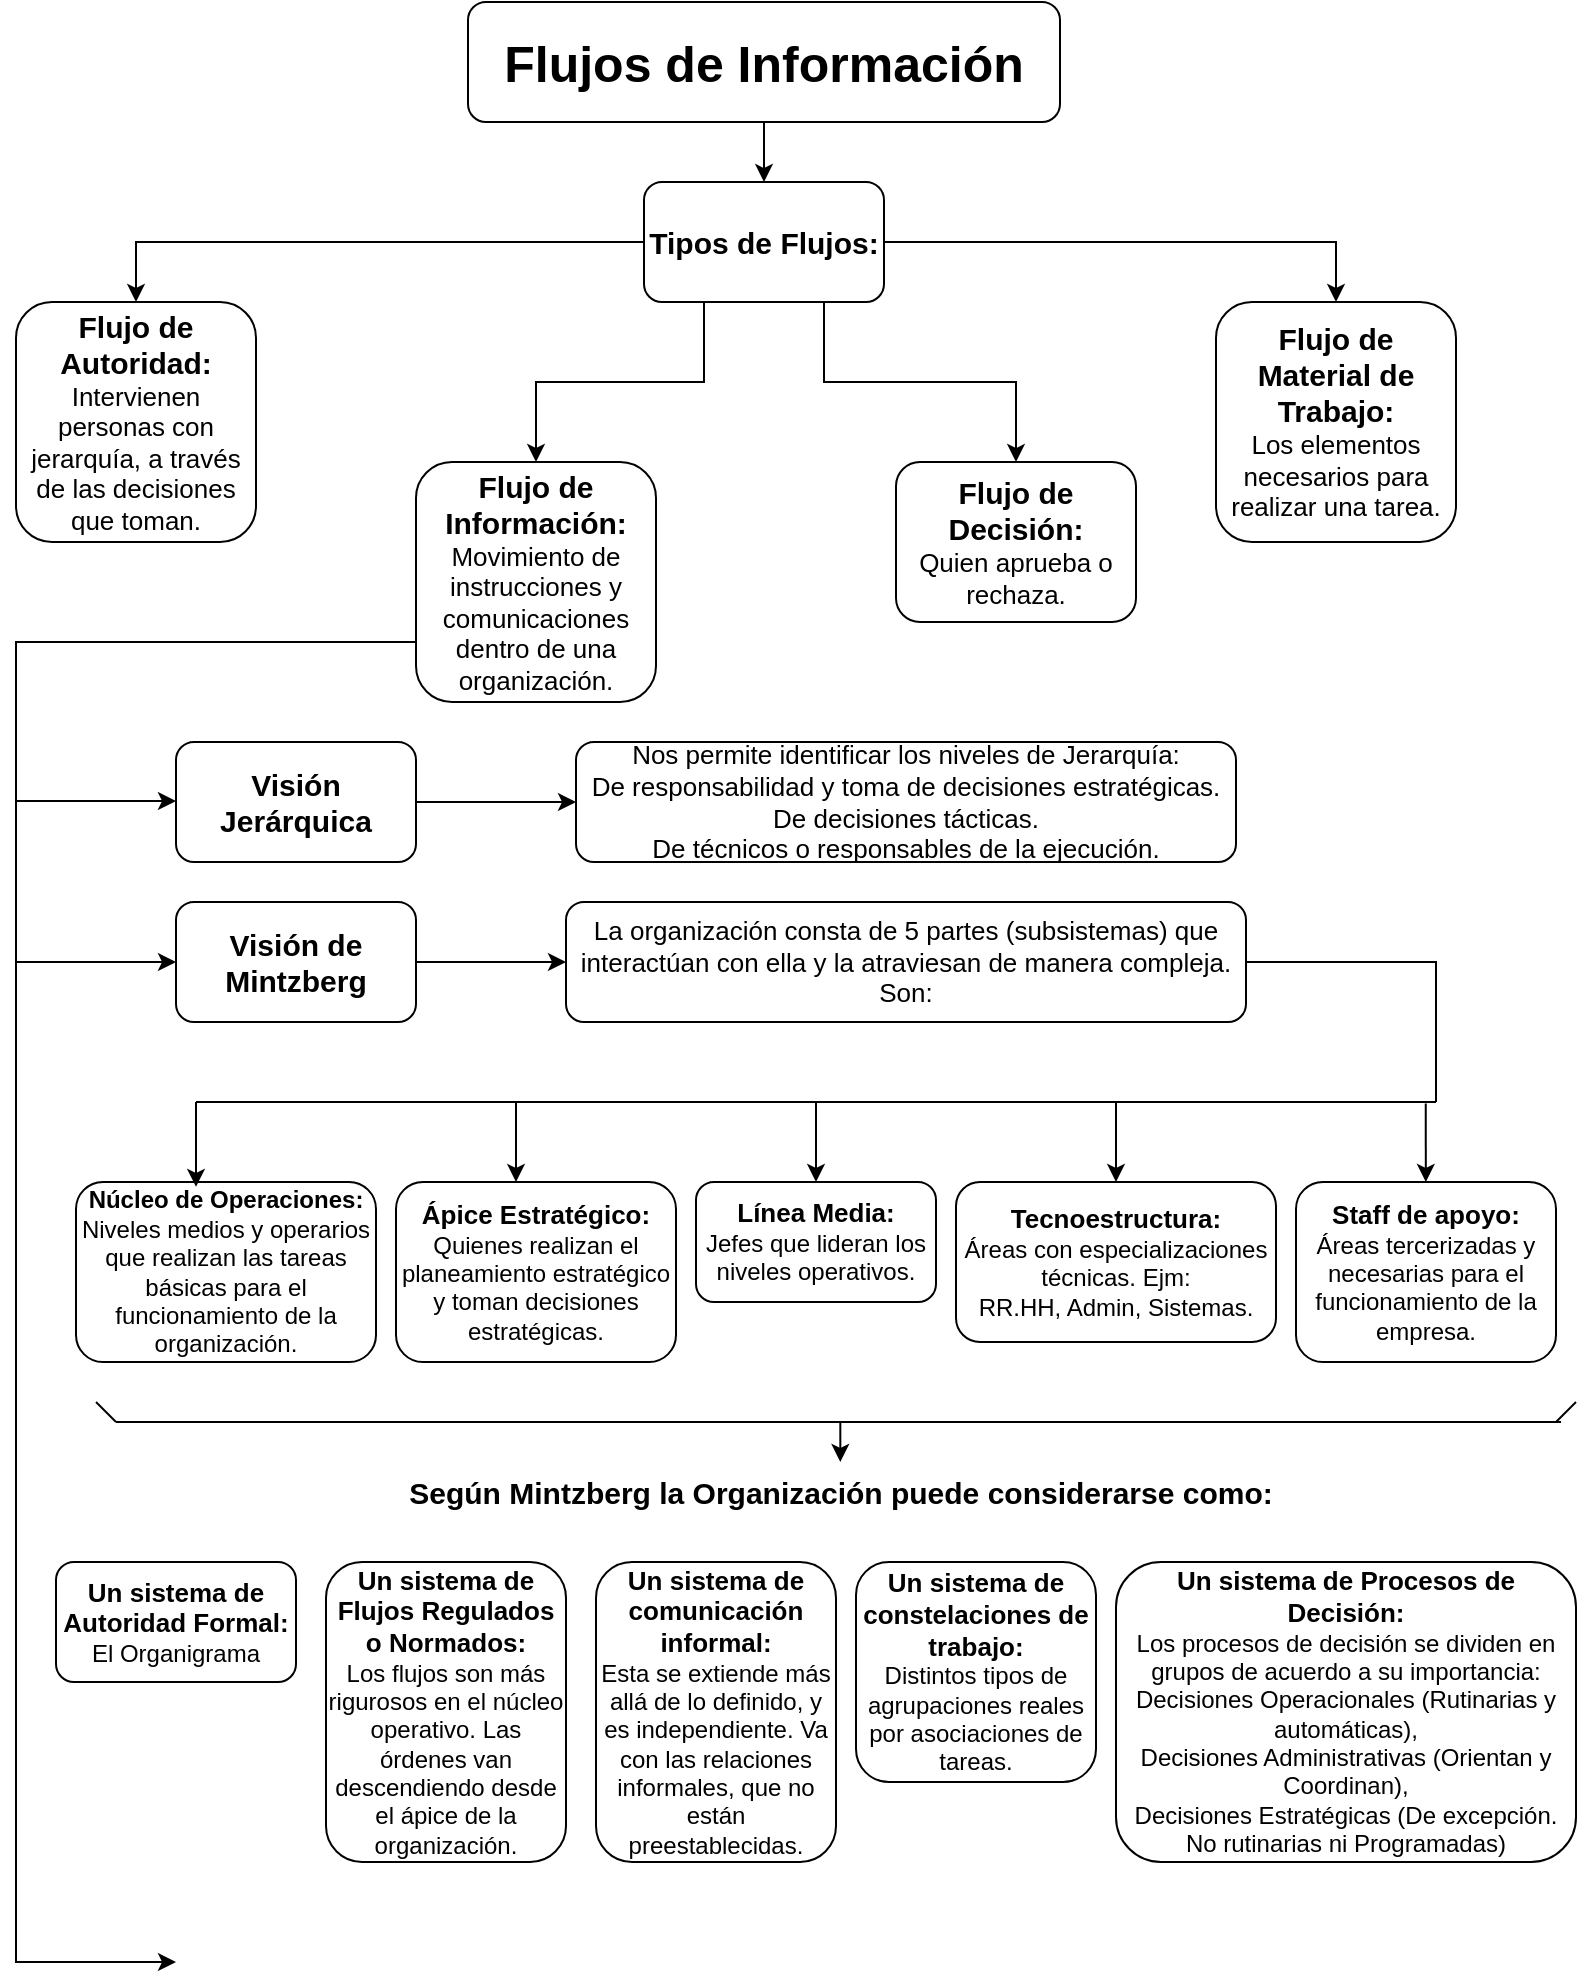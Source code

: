 <mxfile version="24.2.2" type="github">
  <diagram name="Página-1" id="n3o9mjKdTbcDdczt1gTQ">
    <mxGraphModel dx="719" dy="2730" grid="1" gridSize="10" guides="1" tooltips="1" connect="1" arrows="1" fold="1" page="1" pageScale="1" pageWidth="827" pageHeight="1169" math="0" shadow="0">
      <root>
        <mxCell id="0" />
        <mxCell id="1" parent="0" />
        <mxCell id="2IZoNkK_qG3YMHS8xNJz-13" style="edgeStyle=orthogonalEdgeStyle;rounded=0;orthogonalLoop=1;jettySize=auto;html=1;" parent="1" source="2IZoNkK_qG3YMHS8xNJz-11" target="2IZoNkK_qG3YMHS8xNJz-12" edge="1">
          <mxGeometry relative="1" as="geometry" />
        </mxCell>
        <mxCell id="2IZoNkK_qG3YMHS8xNJz-11" value="&lt;b&gt;&lt;font style=&quot;font-size: 25px;&quot;&gt;Flujos de Información&lt;/font&gt;&lt;/b&gt;" style="rounded=1;whiteSpace=wrap;html=1;" parent="1" vertex="1">
          <mxGeometry x="266" y="-2310" width="296" height="60" as="geometry" />
        </mxCell>
        <mxCell id="2IZoNkK_qG3YMHS8xNJz-18" style="edgeStyle=orthogonalEdgeStyle;rounded=0;orthogonalLoop=1;jettySize=auto;html=1;entryX=0.5;entryY=0;entryDx=0;entryDy=0;" parent="1" source="2IZoNkK_qG3YMHS8xNJz-12" target="2IZoNkK_qG3YMHS8xNJz-15" edge="1">
          <mxGeometry relative="1" as="geometry" />
        </mxCell>
        <mxCell id="2IZoNkK_qG3YMHS8xNJz-19" style="edgeStyle=orthogonalEdgeStyle;rounded=0;orthogonalLoop=1;jettySize=auto;html=1;exitX=0.25;exitY=1;exitDx=0;exitDy=0;entryX=0.5;entryY=0;entryDx=0;entryDy=0;" parent="1" source="2IZoNkK_qG3YMHS8xNJz-12" target="2IZoNkK_qG3YMHS8xNJz-14" edge="1">
          <mxGeometry relative="1" as="geometry" />
        </mxCell>
        <mxCell id="2IZoNkK_qG3YMHS8xNJz-20" style="edgeStyle=orthogonalEdgeStyle;rounded=0;orthogonalLoop=1;jettySize=auto;html=1;exitX=0.75;exitY=1;exitDx=0;exitDy=0;" parent="1" source="2IZoNkK_qG3YMHS8xNJz-12" target="2IZoNkK_qG3YMHS8xNJz-16" edge="1">
          <mxGeometry relative="1" as="geometry" />
        </mxCell>
        <mxCell id="2IZoNkK_qG3YMHS8xNJz-21" style="edgeStyle=orthogonalEdgeStyle;rounded=0;orthogonalLoop=1;jettySize=auto;html=1;entryX=0.5;entryY=0;entryDx=0;entryDy=0;" parent="1" source="2IZoNkK_qG3YMHS8xNJz-12" target="2IZoNkK_qG3YMHS8xNJz-17" edge="1">
          <mxGeometry relative="1" as="geometry" />
        </mxCell>
        <mxCell id="2IZoNkK_qG3YMHS8xNJz-12" value="&lt;b&gt;&lt;font style=&quot;font-size: 15px;&quot;&gt;Tipos de Flujos:&lt;/font&gt;&lt;/b&gt;" style="rounded=1;whiteSpace=wrap;html=1;" parent="1" vertex="1">
          <mxGeometry x="354" y="-2220" width="120" height="60" as="geometry" />
        </mxCell>
        <mxCell id="2IZoNkK_qG3YMHS8xNJz-22" style="edgeStyle=orthogonalEdgeStyle;rounded=0;orthogonalLoop=1;jettySize=auto;html=1;exitX=0;exitY=0.75;exitDx=0;exitDy=0;" parent="1" source="2IZoNkK_qG3YMHS8xNJz-14" edge="1">
          <mxGeometry relative="1" as="geometry">
            <mxPoint x="120" y="-1330" as="targetPoint" />
            <Array as="points">
              <mxPoint x="40" y="-1990" />
            </Array>
          </mxGeometry>
        </mxCell>
        <mxCell id="2IZoNkK_qG3YMHS8xNJz-14" value="&lt;b style=&quot;font-size: 15px;&quot;&gt;&lt;font style=&quot;font-size: 15px;&quot;&gt;Flujo de Información:&lt;/font&gt;&lt;/b&gt;&lt;div style=&quot;&quot;&gt;&lt;font style=&quot;font-size: 13px;&quot;&gt;Movimiento de instrucciones y comunicaciones dentro de una organización.&lt;/font&gt;&lt;/div&gt;" style="rounded=1;whiteSpace=wrap;html=1;" parent="1" vertex="1">
          <mxGeometry x="240" y="-2080" width="120" height="120" as="geometry" />
        </mxCell>
        <mxCell id="2IZoNkK_qG3YMHS8xNJz-15" value="&lt;b style=&quot;font-size: 15px;&quot;&gt;&lt;font style=&quot;font-size: 15px;&quot;&gt;Flujo de Autoridad:&lt;/font&gt;&lt;/b&gt;&lt;div style=&quot;&quot;&gt;&lt;font style=&quot;font-size: 13px;&quot;&gt;Intervienen personas con jerarquía, a través de las decisiones que toman.&lt;/font&gt;&lt;/div&gt;" style="rounded=1;whiteSpace=wrap;html=1;" parent="1" vertex="1">
          <mxGeometry x="40" y="-2160" width="120" height="120" as="geometry" />
        </mxCell>
        <mxCell id="2IZoNkK_qG3YMHS8xNJz-16" value="&lt;b&gt;&lt;font style=&quot;font-size: 15px;&quot;&gt;Flujo de Decisión:&lt;/font&gt;&lt;/b&gt;&lt;div&gt;&lt;font style=&quot;font-size: 13px;&quot;&gt;Quien aprueba o rechaza.&lt;/font&gt;&lt;/div&gt;" style="rounded=1;whiteSpace=wrap;html=1;" parent="1" vertex="1">
          <mxGeometry x="480" y="-2080" width="120" height="80" as="geometry" />
        </mxCell>
        <mxCell id="2IZoNkK_qG3YMHS8xNJz-17" value="&lt;b&gt;&lt;font style=&quot;font-size: 15px;&quot;&gt;Flujo de Material de Trabajo:&lt;/font&gt;&lt;/b&gt;&lt;div&gt;&lt;span style=&quot;font-size: 13px;&quot;&gt;Los elementos necesarios para realizar una tarea.&lt;/span&gt;&lt;/div&gt;" style="rounded=1;whiteSpace=wrap;html=1;" parent="1" vertex="1">
          <mxGeometry x="640" y="-2160" width="120" height="120" as="geometry" />
        </mxCell>
        <mxCell id="2IZoNkK_qG3YMHS8xNJz-26" style="edgeStyle=orthogonalEdgeStyle;rounded=0;orthogonalLoop=1;jettySize=auto;html=1;" parent="1" source="2IZoNkK_qG3YMHS8xNJz-23" target="2IZoNkK_qG3YMHS8xNJz-27" edge="1">
          <mxGeometry relative="1" as="geometry">
            <mxPoint x="320" y="-1880" as="targetPoint" />
          </mxGeometry>
        </mxCell>
        <mxCell id="2IZoNkK_qG3YMHS8xNJz-23" value="&lt;b&gt;&lt;font style=&quot;font-size: 15px;&quot;&gt;Visión Jerárquica&lt;/font&gt;&lt;/b&gt;" style="rounded=1;whiteSpace=wrap;html=1;" parent="1" vertex="1">
          <mxGeometry x="120" y="-1940" width="120" height="60" as="geometry" />
        </mxCell>
        <mxCell id="2IZoNkK_qG3YMHS8xNJz-25" value="" style="endArrow=classic;html=1;rounded=0;" parent="1" edge="1">
          <mxGeometry width="50" height="50" relative="1" as="geometry">
            <mxPoint x="40" y="-1910.5" as="sourcePoint" />
            <mxPoint x="120" y="-1910.5" as="targetPoint" />
          </mxGeometry>
        </mxCell>
        <mxCell id="2IZoNkK_qG3YMHS8xNJz-27" value="&lt;font style=&quot;font-size: 13px;&quot;&gt;Nos permite identificar los niveles de Jerarquía:&lt;/font&gt;&lt;div style=&quot;font-size: 13px;&quot;&gt;&lt;font style=&quot;font-size: 13px;&quot;&gt;De responsabilidad y toma de decisiones estratégicas.&lt;/font&gt;&lt;/div&gt;&lt;div style=&quot;font-size: 13px;&quot;&gt;&lt;font style=&quot;font-size: 13px;&quot;&gt;De decisiones tácticas.&lt;/font&gt;&lt;/div&gt;&lt;div style=&quot;font-size: 13px;&quot;&gt;&lt;font style=&quot;font-size: 13px;&quot;&gt;De técnicos o responsables de la ejecución.&lt;/font&gt;&lt;/div&gt;" style="rounded=1;whiteSpace=wrap;html=1;" parent="1" vertex="1">
          <mxGeometry x="320" y="-1940" width="330" height="60" as="geometry" />
        </mxCell>
        <mxCell id="2IZoNkK_qG3YMHS8xNJz-34" style="edgeStyle=orthogonalEdgeStyle;rounded=0;orthogonalLoop=1;jettySize=auto;html=1;entryX=0;entryY=0.5;entryDx=0;entryDy=0;" parent="1" source="2IZoNkK_qG3YMHS8xNJz-29" target="2IZoNkK_qG3YMHS8xNJz-32" edge="1">
          <mxGeometry relative="1" as="geometry" />
        </mxCell>
        <mxCell id="2IZoNkK_qG3YMHS8xNJz-29" value="&lt;b&gt;&lt;font style=&quot;font-size: 15px;&quot;&gt;Visión de Mintzberg&lt;/font&gt;&lt;/b&gt;" style="rounded=1;whiteSpace=wrap;html=1;" parent="1" vertex="1">
          <mxGeometry x="120" y="-1860" width="120" height="60" as="geometry" />
        </mxCell>
        <mxCell id="2IZoNkK_qG3YMHS8xNJz-30" value="" style="endArrow=classic;html=1;rounded=0;entryX=0;entryY=0.5;entryDx=0;entryDy=0;" parent="1" target="2IZoNkK_qG3YMHS8xNJz-29" edge="1">
          <mxGeometry width="50" height="50" relative="1" as="geometry">
            <mxPoint x="40" y="-1830" as="sourcePoint" />
            <mxPoint x="440" y="-2010" as="targetPoint" />
          </mxGeometry>
        </mxCell>
        <mxCell id="2IZoNkK_qG3YMHS8xNJz-32" value="&lt;font style=&quot;font-size: 13px;&quot;&gt;La organización consta de 5 partes (subsistemas) que interactúan con ella y la atraviesan de manera compleja. Son:&lt;/font&gt;" style="rounded=1;whiteSpace=wrap;html=1;" parent="1" vertex="1">
          <mxGeometry x="315" y="-1860" width="340" height="60" as="geometry" />
        </mxCell>
        <mxCell id="2IZoNkK_qG3YMHS8xNJz-35" value="" style="endArrow=none;html=1;rounded=0;" parent="1" edge="1">
          <mxGeometry width="50" height="50" relative="1" as="geometry">
            <mxPoint x="130" y="-1760" as="sourcePoint" />
            <mxPoint x="750" y="-1760" as="targetPoint" />
          </mxGeometry>
        </mxCell>
        <mxCell id="2IZoNkK_qG3YMHS8xNJz-36" value="&lt;b&gt;&lt;font style=&quot;font-size: 12px;&quot;&gt;Núcleo de Operaciones:&lt;/font&gt;&lt;/b&gt;&lt;div&gt;Niveles medios y operarios que realizan las tareas básicas para el funcionamiento de la organización.&lt;/div&gt;" style="rounded=1;whiteSpace=wrap;html=1;" parent="1" vertex="1">
          <mxGeometry x="70" y="-1720" width="150" height="90" as="geometry" />
        </mxCell>
        <mxCell id="2IZoNkK_qG3YMHS8xNJz-37" value="&lt;b&gt;&lt;font style=&quot;font-size: 13px;&quot;&gt;Ápice Estratégico:&lt;/font&gt;&lt;/b&gt;&lt;div&gt;Quienes realizan el planeamiento estratégico y toman decisiones estratégicas.&lt;/div&gt;" style="rounded=1;whiteSpace=wrap;html=1;" parent="1" vertex="1">
          <mxGeometry x="230" y="-1720" width="140" height="90" as="geometry" />
        </mxCell>
        <mxCell id="2IZoNkK_qG3YMHS8xNJz-38" value="&lt;b style=&quot;font-size: 13px;&quot;&gt;&lt;font style=&quot;font-size: 13px;&quot;&gt;Línea Media:&lt;/font&gt;&lt;/b&gt;&lt;div style=&quot;&quot;&gt;&lt;font style=&quot;font-size: 12px;&quot;&gt;Jefes que lideran los niveles operativos.&lt;/font&gt;&lt;/div&gt;" style="rounded=1;whiteSpace=wrap;html=1;" parent="1" vertex="1">
          <mxGeometry x="380" y="-1720" width="120" height="60" as="geometry" />
        </mxCell>
        <mxCell id="2IZoNkK_qG3YMHS8xNJz-39" value="&lt;b&gt;&lt;font style=&quot;font-size: 13px;&quot;&gt;Tecnoestructura:&lt;/font&gt;&lt;/b&gt;&lt;div style=&quot;&quot;&gt;&lt;font style=&quot;font-size: 12px;&quot;&gt;Áreas con especializaciones técnicas. Ejm:&lt;/font&gt;&lt;/div&gt;&lt;div style=&quot;&quot;&gt;&lt;font style=&quot;font-size: 12px;&quot;&gt;RR.HH, Admin, Sistemas.&lt;/font&gt;&lt;/div&gt;" style="rounded=1;whiteSpace=wrap;html=1;" parent="1" vertex="1">
          <mxGeometry x="510" y="-1720" width="160" height="80" as="geometry" />
        </mxCell>
        <mxCell id="2IZoNkK_qG3YMHS8xNJz-40" value="&lt;b style=&quot;font-size: 13px;&quot;&gt;&lt;font style=&quot;font-size: 13px;&quot;&gt;Staff de apoyo:&lt;/font&gt;&lt;/b&gt;&lt;div style=&quot;&quot;&gt;&lt;font style=&quot;font-size: 12px;&quot;&gt;Áreas tercerizadas y necesarias para el funcionamiento de la empresa.&lt;/font&gt;&lt;/div&gt;" style="rounded=1;whiteSpace=wrap;html=1;" parent="1" vertex="1">
          <mxGeometry x="680" y="-1720" width="130" height="90" as="geometry" />
        </mxCell>
        <mxCell id="2IZoNkK_qG3YMHS8xNJz-42" value="" style="endArrow=classic;html=1;rounded=0;entryX=0.4;entryY=0.027;entryDx=0;entryDy=0;entryPerimeter=0;" parent="1" target="2IZoNkK_qG3YMHS8xNJz-36" edge="1">
          <mxGeometry width="50" height="50" relative="1" as="geometry">
            <mxPoint x="130" y="-1760" as="sourcePoint" />
            <mxPoint x="135" y="-1720" as="targetPoint" />
          </mxGeometry>
        </mxCell>
        <mxCell id="2IZoNkK_qG3YMHS8xNJz-43" value="" style="endArrow=classic;html=1;rounded=0;entryX=0.462;entryY=-0.008;entryDx=0;entryDy=0;entryPerimeter=0;" parent="1" edge="1">
          <mxGeometry width="50" height="50" relative="1" as="geometry">
            <mxPoint x="744.86" y="-1759.28" as="sourcePoint" />
            <mxPoint x="744.92" y="-1720" as="targetPoint" />
          </mxGeometry>
        </mxCell>
        <mxCell id="2IZoNkK_qG3YMHS8xNJz-45" value="" style="endArrow=classic;html=1;rounded=0;entryX=0.5;entryY=0;entryDx=0;entryDy=0;" parent="1" edge="1">
          <mxGeometry width="50" height="50" relative="1" as="geometry">
            <mxPoint x="290" y="-1760" as="sourcePoint" />
            <mxPoint x="290" y="-1720" as="targetPoint" />
          </mxGeometry>
        </mxCell>
        <mxCell id="2IZoNkK_qG3YMHS8xNJz-46" value="" style="endArrow=classic;html=1;rounded=0;entryX=0.5;entryY=0;entryDx=0;entryDy=0;" parent="1" edge="1">
          <mxGeometry width="50" height="50" relative="1" as="geometry">
            <mxPoint x="440" y="-1760" as="sourcePoint" />
            <mxPoint x="440" y="-1720" as="targetPoint" />
          </mxGeometry>
        </mxCell>
        <mxCell id="2IZoNkK_qG3YMHS8xNJz-47" value="" style="endArrow=classic;html=1;rounded=0;entryX=0.5;entryY=0;entryDx=0;entryDy=0;" parent="1" edge="1">
          <mxGeometry width="50" height="50" relative="1" as="geometry">
            <mxPoint x="590" y="-1760" as="sourcePoint" />
            <mxPoint x="590" y="-1720" as="targetPoint" />
          </mxGeometry>
        </mxCell>
        <mxCell id="2IZoNkK_qG3YMHS8xNJz-50" value="" style="endArrow=none;html=1;rounded=0;exitX=1;exitY=0.5;exitDx=0;exitDy=0;" parent="1" source="2IZoNkK_qG3YMHS8xNJz-32" edge="1">
          <mxGeometry width="50" height="50" relative="1" as="geometry">
            <mxPoint x="390" y="-1570" as="sourcePoint" />
            <mxPoint x="750" y="-1760" as="targetPoint" />
            <Array as="points">
              <mxPoint x="750" y="-1830" />
            </Array>
          </mxGeometry>
        </mxCell>
        <mxCell id="12Af9CAwo4s9CcQpRs8L-1" value="" style="endArrow=none;html=1;rounded=0;" edge="1" parent="1">
          <mxGeometry width="50" height="50" relative="1" as="geometry">
            <mxPoint x="90" y="-1600" as="sourcePoint" />
            <mxPoint x="812.5" y="-1600" as="targetPoint" />
          </mxGeometry>
        </mxCell>
        <mxCell id="12Af9CAwo4s9CcQpRs8L-7" value="" style="endArrow=none;html=1;rounded=0;" edge="1" parent="1">
          <mxGeometry width="50" height="50" relative="1" as="geometry">
            <mxPoint x="80" y="-1610" as="sourcePoint" />
            <mxPoint x="90" y="-1600" as="targetPoint" />
          </mxGeometry>
        </mxCell>
        <mxCell id="12Af9CAwo4s9CcQpRs8L-8" value="" style="endArrow=none;html=1;rounded=0;" edge="1" parent="1">
          <mxGeometry width="50" height="50" relative="1" as="geometry">
            <mxPoint x="820" y="-1610" as="sourcePoint" />
            <mxPoint x="810" y="-1600" as="targetPoint" />
          </mxGeometry>
        </mxCell>
        <mxCell id="12Af9CAwo4s9CcQpRs8L-9" value="" style="endArrow=classic;html=1;rounded=0;" edge="1" parent="1">
          <mxGeometry width="50" height="50" relative="1" as="geometry">
            <mxPoint x="452.16" y="-1600" as="sourcePoint" />
            <mxPoint x="452.16" y="-1580" as="targetPoint" />
          </mxGeometry>
        </mxCell>
        <mxCell id="12Af9CAwo4s9CcQpRs8L-10" value="&lt;b&gt;&lt;font style=&quot;font-size: 15px;&quot;&gt;Según Mintzberg la Organización puede considerarse como:&lt;/font&gt;&lt;/b&gt;" style="text;html=1;align=center;verticalAlign=middle;whiteSpace=wrap;rounded=0;" vertex="1" parent="1">
          <mxGeometry x="225" y="-1580" width="455" height="30" as="geometry" />
        </mxCell>
        <mxCell id="12Af9CAwo4s9CcQpRs8L-11" value="&lt;b&gt;&lt;font style=&quot;font-size: 13px;&quot;&gt;Un sistema de Autoridad Formal:&lt;/font&gt;&lt;/b&gt;&lt;div&gt;&lt;font style=&quot;font-size: 12px;&quot;&gt;El Organigrama&lt;/font&gt;&lt;/div&gt;" style="rounded=1;whiteSpace=wrap;html=1;" vertex="1" parent="1">
          <mxGeometry x="60" y="-1530" width="120" height="60" as="geometry" />
        </mxCell>
        <mxCell id="12Af9CAwo4s9CcQpRs8L-12" value="&lt;font size=&quot;1&quot; style=&quot;&quot;&gt;&lt;b style=&quot;font-size: 13px;&quot;&gt;Un sistema de Flujos Regulados o Normados:&lt;/b&gt;&lt;/font&gt;&lt;div&gt;Los flujos son más rigurosos en el núcleo operativo. Las órdenes van descendiendo desde el ápice de la organización.&lt;/div&gt;" style="rounded=1;whiteSpace=wrap;html=1;" vertex="1" parent="1">
          <mxGeometry x="195" y="-1530" width="120" height="150" as="geometry" />
        </mxCell>
        <mxCell id="12Af9CAwo4s9CcQpRs8L-13" style="edgeStyle=orthogonalEdgeStyle;rounded=0;orthogonalLoop=1;jettySize=auto;html=1;exitX=0.5;exitY=1;exitDx=0;exitDy=0;" edge="1" parent="1" source="12Af9CAwo4s9CcQpRs8L-12" target="12Af9CAwo4s9CcQpRs8L-12">
          <mxGeometry relative="1" as="geometry" />
        </mxCell>
        <mxCell id="12Af9CAwo4s9CcQpRs8L-14" value="&lt;b style=&quot;font-size: 13px;&quot;&gt;&lt;font style=&quot;font-size: 13px;&quot;&gt;Un sistema de comunicación informal:&lt;/font&gt;&lt;/b&gt;&lt;div style=&quot;&quot;&gt;&lt;font style=&quot;font-size: 12px;&quot;&gt;Esta se extiende más allá de lo definido, y es independiente. Va con las relaciones informales, que no están preestablecidas.&lt;/font&gt;&lt;/div&gt;" style="rounded=1;whiteSpace=wrap;html=1;" vertex="1" parent="1">
          <mxGeometry x="330" y="-1530" width="120" height="150" as="geometry" />
        </mxCell>
        <mxCell id="12Af9CAwo4s9CcQpRs8L-15" value="&lt;b&gt;&lt;font style=&quot;font-size: 13px;&quot;&gt;Un sistema de constelaciones de trabajo:&lt;/font&gt;&lt;/b&gt;&lt;div&gt;Distintos tipos de agrupaciones reales por asociaciones de tareas.&lt;/div&gt;" style="rounded=1;whiteSpace=wrap;html=1;" vertex="1" parent="1">
          <mxGeometry x="460" y="-1530" width="120" height="110" as="geometry" />
        </mxCell>
        <mxCell id="12Af9CAwo4s9CcQpRs8L-16" value="&lt;font style=&quot;font-size: 13px;&quot;&gt;&lt;b&gt;Un sistema de Procesos de Decisión:&lt;/b&gt;&lt;/font&gt;&lt;div&gt;Los procesos de decisión se dividen en grupos de acuerdo a su importancia:&lt;/div&gt;&lt;div&gt;Decisiones Operacionales (Rutinarias y automáticas),&lt;/div&gt;&lt;div&gt;Decisiones Administrativas (Orientan y Coordinan),&lt;/div&gt;&lt;div&gt;Decisiones Estratégicas (De excepción. No rutinarias ni Programadas)&lt;/div&gt;" style="rounded=1;whiteSpace=wrap;html=1;" vertex="1" parent="1">
          <mxGeometry x="590" y="-1530" width="230" height="150" as="geometry" />
        </mxCell>
      </root>
    </mxGraphModel>
  </diagram>
</mxfile>
